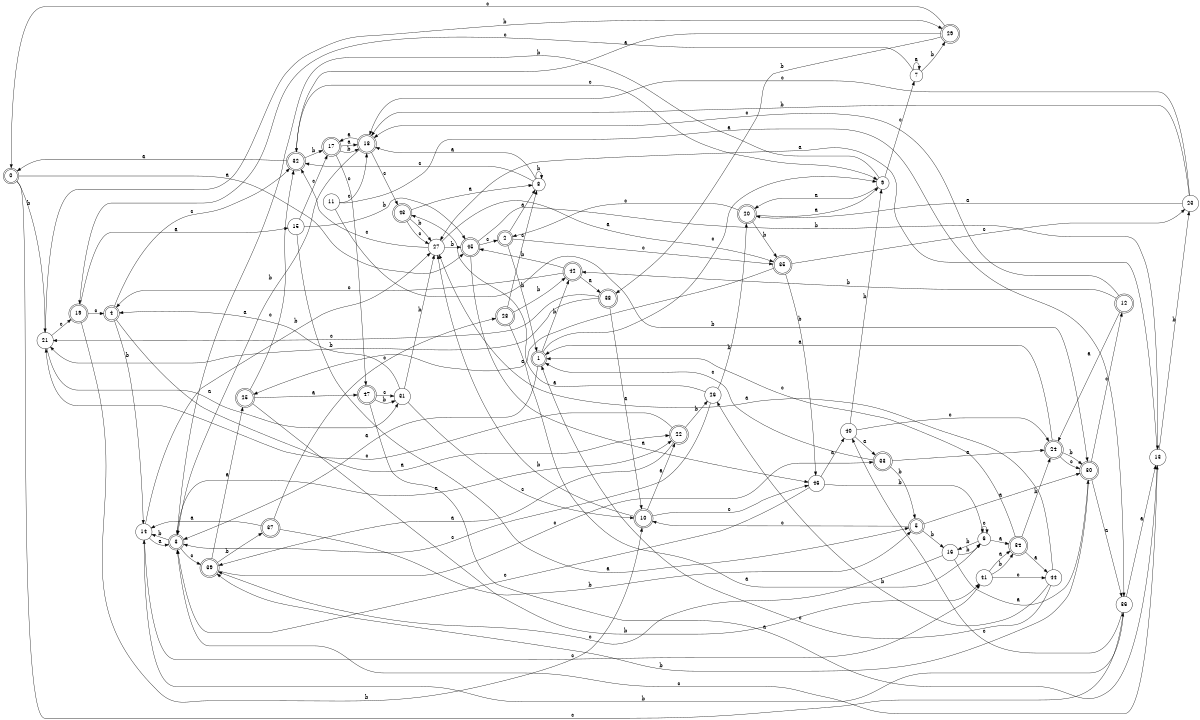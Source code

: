 digraph n39_9 {
__start0 [label="" shape="none"];

rankdir=LR;
size="8,5";

s0 [style="rounded,filled", color="black", fillcolor="white" shape="doublecircle", label="0"];
s1 [style="rounded,filled", color="black", fillcolor="white" shape="doublecircle", label="1"];
s2 [style="rounded,filled", color="black", fillcolor="white" shape="doublecircle", label="2"];
s3 [style="rounded,filled", color="black", fillcolor="white" shape="doublecircle", label="3"];
s4 [style="rounded,filled", color="black", fillcolor="white" shape="doublecircle", label="4"];
s5 [style="rounded,filled", color="black", fillcolor="white" shape="doublecircle", label="5"];
s6 [style="filled", color="black", fillcolor="white" shape="circle", label="6"];
s7 [style="filled", color="black", fillcolor="white" shape="circle", label="7"];
s8 [style="filled", color="black", fillcolor="white" shape="circle", label="8"];
s9 [style="filled", color="black", fillcolor="white" shape="circle", label="9"];
s10 [style="rounded,filled", color="black", fillcolor="white" shape="doublecircle", label="10"];
s11 [style="filled", color="black", fillcolor="white" shape="circle", label="11"];
s12 [style="rounded,filled", color="black", fillcolor="white" shape="doublecircle", label="12"];
s13 [style="filled", color="black", fillcolor="white" shape="circle", label="13"];
s14 [style="filled", color="black", fillcolor="white" shape="circle", label="14"];
s15 [style="filled", color="black", fillcolor="white" shape="circle", label="15"];
s16 [style="filled", color="black", fillcolor="white" shape="circle", label="16"];
s17 [style="rounded,filled", color="black", fillcolor="white" shape="doublecircle", label="17"];
s18 [style="rounded,filled", color="black", fillcolor="white" shape="doublecircle", label="18"];
s19 [style="rounded,filled", color="black", fillcolor="white" shape="doublecircle", label="19"];
s20 [style="rounded,filled", color="black", fillcolor="white" shape="doublecircle", label="20"];
s21 [style="filled", color="black", fillcolor="white" shape="circle", label="21"];
s22 [style="rounded,filled", color="black", fillcolor="white" shape="doublecircle", label="22"];
s23 [style="filled", color="black", fillcolor="white" shape="circle", label="23"];
s24 [style="rounded,filled", color="black", fillcolor="white" shape="doublecircle", label="24"];
s25 [style="rounded,filled", color="black", fillcolor="white" shape="doublecircle", label="25"];
s26 [style="filled", color="black", fillcolor="white" shape="circle", label="26"];
s27 [style="filled", color="black", fillcolor="white" shape="circle", label="27"];
s28 [style="rounded,filled", color="black", fillcolor="white" shape="doublecircle", label="28"];
s29 [style="rounded,filled", color="black", fillcolor="white" shape="doublecircle", label="29"];
s30 [style="rounded,filled", color="black", fillcolor="white" shape="doublecircle", label="30"];
s31 [style="filled", color="black", fillcolor="white" shape="circle", label="31"];
s32 [style="rounded,filled", color="black", fillcolor="white" shape="doublecircle", label="32"];
s33 [style="rounded,filled", color="black", fillcolor="white" shape="doublecircle", label="33"];
s34 [style="rounded,filled", color="black", fillcolor="white" shape="doublecircle", label="34"];
s35 [style="rounded,filled", color="black", fillcolor="white" shape="doublecircle", label="35"];
s36 [style="filled", color="black", fillcolor="white" shape="circle", label="36"];
s37 [style="rounded,filled", color="black", fillcolor="white" shape="doublecircle", label="37"];
s38 [style="rounded,filled", color="black", fillcolor="white" shape="doublecircle", label="38"];
s39 [style="rounded,filled", color="black", fillcolor="white" shape="doublecircle", label="39"];
s40 [style="filled", color="black", fillcolor="white" shape="circle", label="40"];
s41 [style="filled", color="black", fillcolor="white" shape="circle", label="41"];
s42 [style="rounded,filled", color="black", fillcolor="white" shape="doublecircle", label="42"];
s43 [style="rounded,filled", color="black", fillcolor="white" shape="doublecircle", label="43"];
s44 [style="filled", color="black", fillcolor="white" shape="circle", label="44"];
s45 [style="rounded,filled", color="black", fillcolor="white" shape="doublecircle", label="45"];
s46 [style="filled", color="black", fillcolor="white" shape="circle", label="46"];
s47 [style="rounded,filled", color="black", fillcolor="white" shape="doublecircle", label="47"];
s0 -> s45 [label="a"];
s0 -> s21 [label="b"];
s0 -> s36 [label="c"];
s1 -> s3 [label="a"];
s1 -> s42 [label="b"];
s1 -> s9 [label="c"];
s2 -> s8 [label="a"];
s2 -> s1 [label="b"];
s2 -> s35 [label="c"];
s3 -> s22 [label="a"];
s3 -> s14 [label="b"];
s3 -> s39 [label="c"];
s4 -> s22 [label="a"];
s4 -> s14 [label="b"];
s4 -> s32 [label="c"];
s5 -> s30 [label="a"];
s5 -> s16 [label="b"];
s5 -> s10 [label="c"];
s6 -> s34 [label="a"];
s6 -> s16 [label="b"];
s6 -> s6 [label="c"];
s7 -> s7 [label="a"];
s7 -> s29 [label="b"];
s7 -> s19 [label="c"];
s8 -> s18 [label="a"];
s8 -> s8 [label="b"];
s8 -> s32 [label="c"];
s9 -> s20 [label="a"];
s9 -> s3 [label="b"];
s9 -> s7 [label="c"];
s10 -> s22 [label="a"];
s10 -> s27 [label="b"];
s10 -> s46 [label="c"];
s11 -> s36 [label="a"];
s11 -> s30 [label="b"];
s11 -> s18 [label="c"];
s12 -> s24 [label="a"];
s12 -> s42 [label="b"];
s12 -> s18 [label="c"];
s13 -> s27 [label="a"];
s13 -> s23 [label="b"];
s13 -> s3 [label="c"];
s14 -> s3 [label="a"];
s14 -> s27 [label="b"];
s14 -> s41 [label="c"];
s15 -> s5 [label="a"];
s15 -> s45 [label="b"];
s15 -> s17 [label="c"];
s16 -> s30 [label="a"];
s16 -> s6 [label="b"];
s16 -> s39 [label="c"];
s17 -> s18 [label="a"];
s17 -> s18 [label="b"];
s17 -> s47 [label="c"];
s18 -> s17 [label="a"];
s18 -> s3 [label="b"];
s18 -> s43 [label="c"];
s19 -> s15 [label="a"];
s19 -> s10 [label="b"];
s19 -> s4 [label="c"];
s20 -> s9 [label="a"];
s20 -> s35 [label="b"];
s20 -> s2 [label="c"];
s21 -> s31 [label="a"];
s21 -> s29 [label="b"];
s21 -> s19 [label="c"];
s22 -> s39 [label="a"];
s22 -> s26 [label="b"];
s22 -> s21 [label="c"];
s23 -> s20 [label="a"];
s23 -> s18 [label="b"];
s23 -> s18 [label="c"];
s24 -> s1 [label="a"];
s24 -> s30 [label="b"];
s24 -> s30 [label="c"];
s25 -> s47 [label="a"];
s25 -> s41 [label="b"];
s25 -> s32 [label="c"];
s26 -> s43 [label="a"];
s26 -> s20 [label="b"];
s26 -> s3 [label="c"];
s27 -> s35 [label="a"];
s27 -> s45 [label="b"];
s27 -> s32 [label="c"];
s28 -> s6 [label="a"];
s28 -> s42 [label="b"];
s28 -> s8 [label="c"];
s29 -> s32 [label="a"];
s29 -> s38 [label="b"];
s29 -> s0 [label="c"];
s30 -> s36 [label="a"];
s30 -> s39 [label="b"];
s30 -> s12 [label="c"];
s31 -> s4 [label="a"];
s31 -> s27 [label="b"];
s31 -> s10 [label="c"];
s32 -> s0 [label="a"];
s32 -> s17 [label="b"];
s32 -> s9 [label="c"];
s33 -> s24 [label="a"];
s33 -> s5 [label="b"];
s33 -> s1 [label="c"];
s34 -> s44 [label="a"];
s34 -> s24 [label="b"];
s34 -> s1 [label="c"];
s35 -> s25 [label="a"];
s35 -> s46 [label="b"];
s35 -> s23 [label="c"];
s36 -> s13 [label="a"];
s36 -> s14 [label="b"];
s36 -> s40 [label="c"];
s37 -> s14 [label="a"];
s37 -> s5 [label="b"];
s37 -> s28 [label="c"];
s38 -> s10 [label="a"];
s38 -> s21 [label="b"];
s38 -> s21 [label="c"];
s39 -> s25 [label="a"];
s39 -> s37 [label="b"];
s39 -> s33 [label="c"];
s40 -> s33 [label="a"];
s40 -> s9 [label="b"];
s40 -> s24 [label="c"];
s41 -> s34 [label="a"];
s41 -> s34 [label="b"];
s41 -> s44 [label="c"];
s42 -> s38 [label="a"];
s42 -> s45 [label="b"];
s42 -> s4 [label="c"];
s43 -> s8 [label="a"];
s43 -> s27 [label="b"];
s43 -> s27 [label="c"];
s44 -> s27 [label="a"];
s44 -> s26 [label="b"];
s44 -> s1 [label="c"];
s45 -> s46 [label="a"];
s45 -> s13 [label="b"];
s45 -> s2 [label="c"];
s46 -> s40 [label="a"];
s46 -> s6 [label="b"];
s46 -> s3 [label="c"];
s47 -> s13 [label="a"];
s47 -> s31 [label="b"];
s47 -> s31 [label="c"];

}